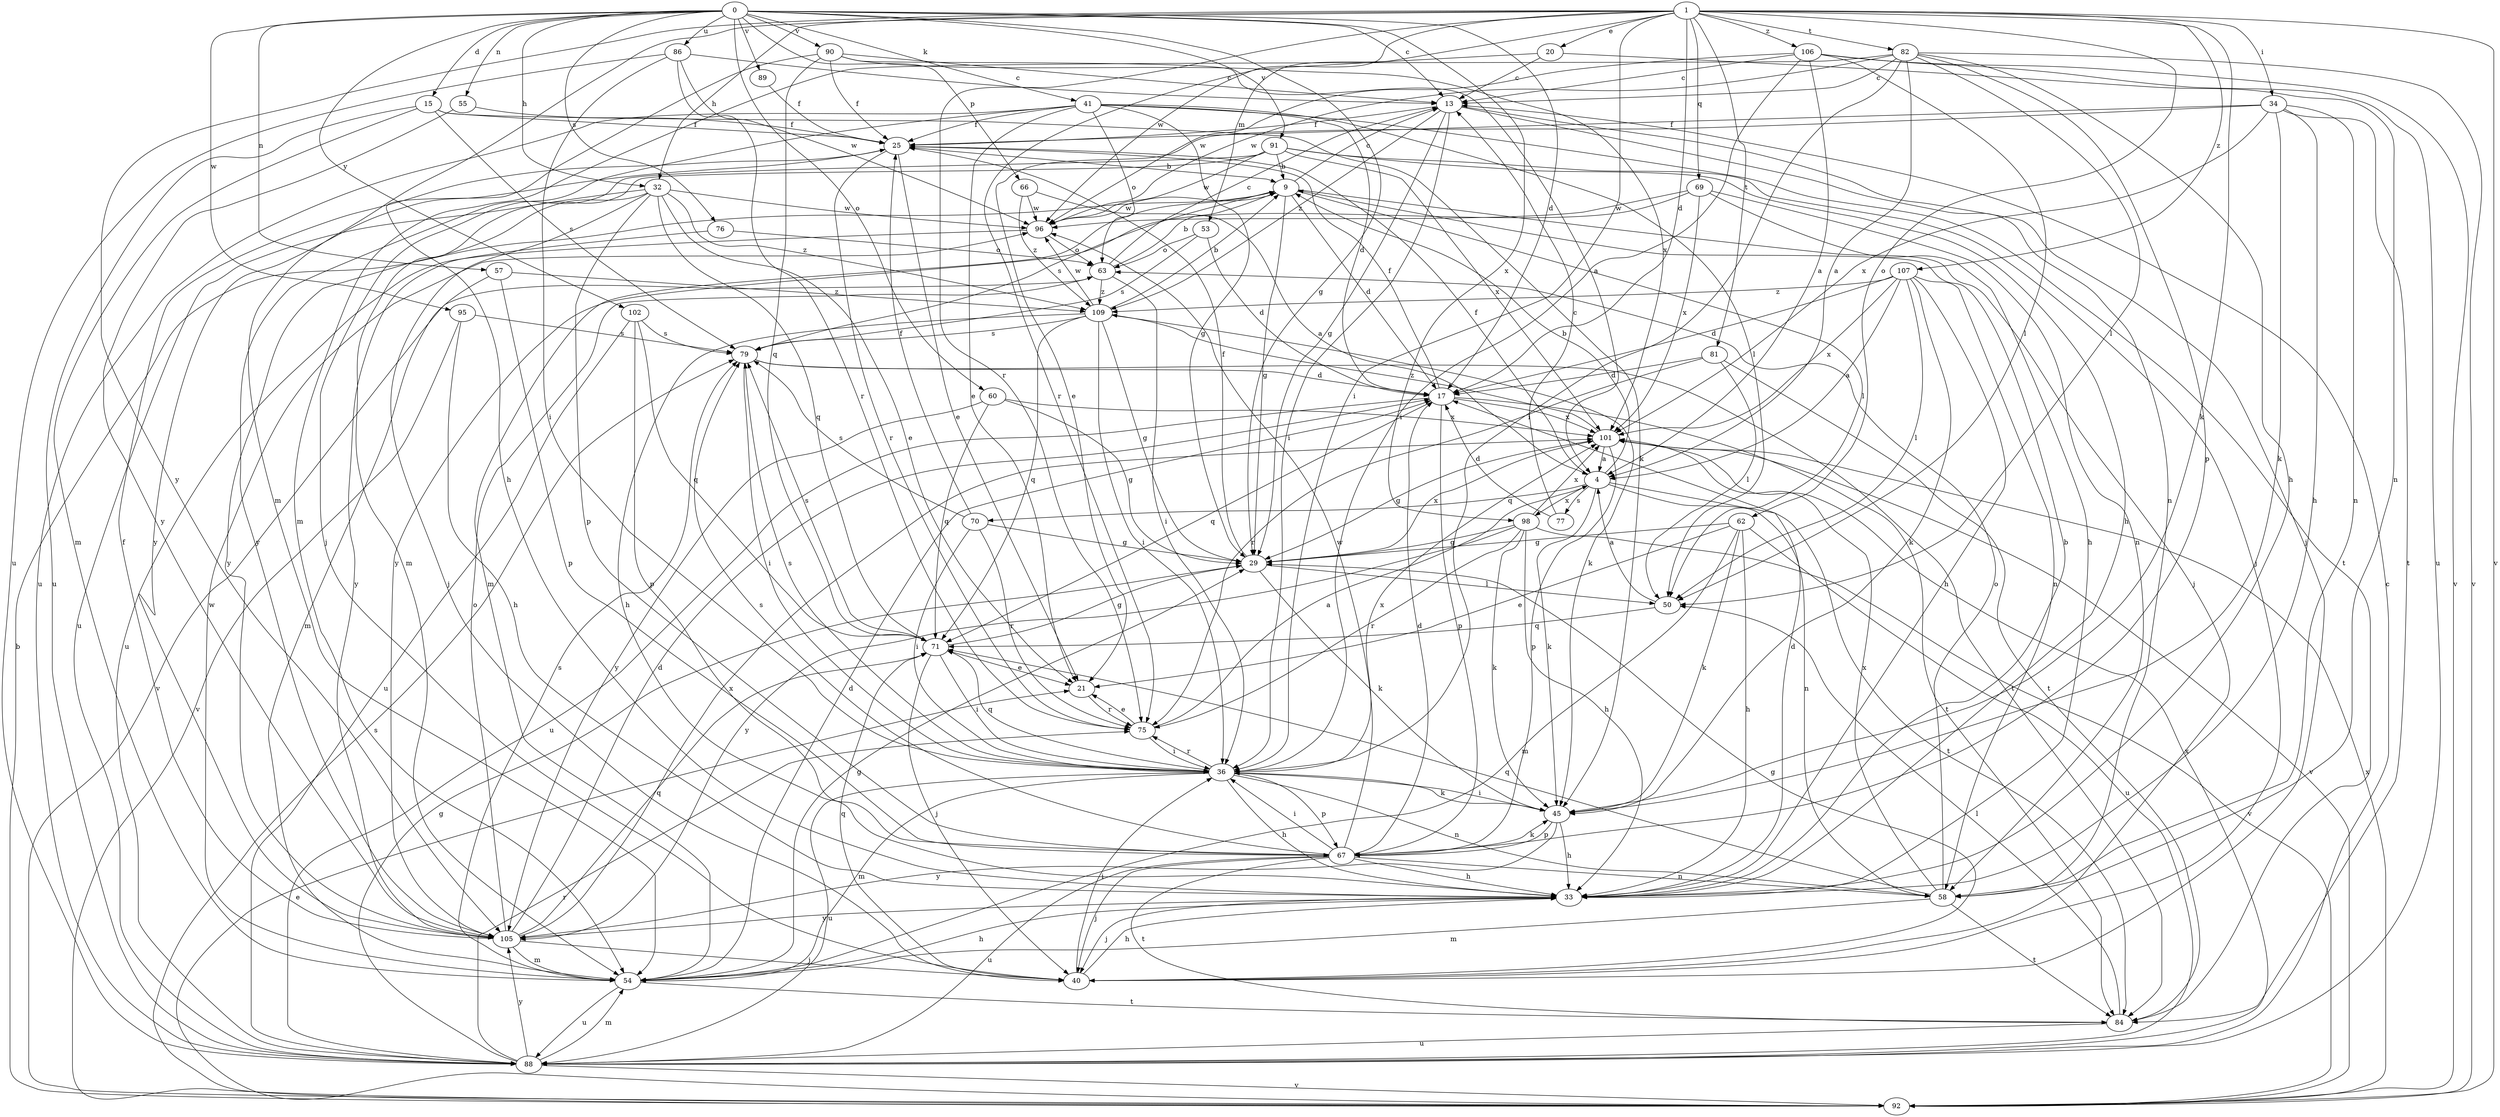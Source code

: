 strict digraph  {
0;
1;
4;
9;
13;
15;
17;
20;
21;
25;
29;
32;
33;
34;
36;
40;
41;
45;
50;
53;
54;
55;
57;
58;
60;
62;
63;
66;
67;
69;
70;
71;
75;
76;
77;
79;
81;
82;
84;
86;
88;
89;
90;
91;
92;
95;
96;
98;
101;
102;
105;
106;
107;
109;
0 -> 13  [label=c];
0 -> 15  [label=d];
0 -> 17  [label=d];
0 -> 29  [label=g];
0 -> 32  [label=h];
0 -> 41  [label=k];
0 -> 55  [label=n];
0 -> 57  [label=n];
0 -> 60  [label=o];
0 -> 66  [label=p];
0 -> 76  [label=s];
0 -> 86  [label=u];
0 -> 89  [label=v];
0 -> 90  [label=v];
0 -> 91  [label=v];
0 -> 95  [label=w];
0 -> 98  [label=x];
0 -> 102  [label=y];
1 -> 17  [label=d];
1 -> 20  [label=e];
1 -> 32  [label=h];
1 -> 34  [label=i];
1 -> 36  [label=i];
1 -> 45  [label=k];
1 -> 53  [label=m];
1 -> 54  [label=m];
1 -> 62  [label=o];
1 -> 69  [label=q];
1 -> 75  [label=r];
1 -> 81  [label=t];
1 -> 82  [label=t];
1 -> 92  [label=v];
1 -> 96  [label=w];
1 -> 105  [label=y];
1 -> 106  [label=z];
1 -> 107  [label=z];
4 -> 9  [label=b];
4 -> 25  [label=f];
4 -> 45  [label=k];
4 -> 58  [label=n];
4 -> 70  [label=q];
4 -> 77  [label=s];
4 -> 84  [label=t];
4 -> 98  [label=x];
9 -> 13  [label=c];
9 -> 17  [label=d];
9 -> 29  [label=g];
9 -> 40  [label=j];
9 -> 50  [label=l];
9 -> 54  [label=m];
9 -> 79  [label=s];
9 -> 96  [label=w];
13 -> 25  [label=f];
13 -> 29  [label=g];
13 -> 36  [label=i];
13 -> 40  [label=j];
13 -> 58  [label=n];
13 -> 109  [label=z];
15 -> 25  [label=f];
15 -> 45  [label=k];
15 -> 54  [label=m];
15 -> 79  [label=s];
15 -> 88  [label=u];
17 -> 25  [label=f];
17 -> 67  [label=p];
17 -> 71  [label=q];
17 -> 84  [label=t];
17 -> 88  [label=u];
17 -> 101  [label=x];
20 -> 13  [label=c];
20 -> 58  [label=n];
20 -> 75  [label=r];
21 -> 75  [label=r];
25 -> 9  [label=b];
25 -> 21  [label=e];
25 -> 75  [label=r];
25 -> 105  [label=y];
29 -> 25  [label=f];
29 -> 45  [label=k];
29 -> 50  [label=l];
29 -> 101  [label=x];
32 -> 21  [label=e];
32 -> 40  [label=j];
32 -> 67  [label=p];
32 -> 71  [label=q];
32 -> 88  [label=u];
32 -> 96  [label=w];
32 -> 105  [label=y];
32 -> 109  [label=z];
33 -> 9  [label=b];
33 -> 17  [label=d];
33 -> 40  [label=j];
33 -> 105  [label=y];
34 -> 21  [label=e];
34 -> 25  [label=f];
34 -> 33  [label=h];
34 -> 45  [label=k];
34 -> 58  [label=n];
34 -> 84  [label=t];
34 -> 101  [label=x];
36 -> 33  [label=h];
36 -> 45  [label=k];
36 -> 54  [label=m];
36 -> 58  [label=n];
36 -> 67  [label=p];
36 -> 71  [label=q];
36 -> 75  [label=r];
36 -> 79  [label=s];
36 -> 88  [label=u];
36 -> 101  [label=x];
40 -> 29  [label=g];
40 -> 33  [label=h];
40 -> 36  [label=i];
40 -> 71  [label=q];
41 -> 17  [label=d];
41 -> 21  [label=e];
41 -> 25  [label=f];
41 -> 29  [label=g];
41 -> 40  [label=j];
41 -> 50  [label=l];
41 -> 63  [label=o];
41 -> 84  [label=t];
41 -> 88  [label=u];
45 -> 33  [label=h];
45 -> 36  [label=i];
45 -> 67  [label=p];
45 -> 105  [label=y];
50 -> 4  [label=a];
50 -> 71  [label=q];
53 -> 17  [label=d];
53 -> 63  [label=o];
53 -> 79  [label=s];
54 -> 17  [label=d];
54 -> 29  [label=g];
54 -> 33  [label=h];
54 -> 79  [label=s];
54 -> 84  [label=t];
54 -> 88  [label=u];
54 -> 96  [label=w];
55 -> 25  [label=f];
55 -> 105  [label=y];
57 -> 54  [label=m];
57 -> 67  [label=p];
57 -> 109  [label=z];
58 -> 54  [label=m];
58 -> 63  [label=o];
58 -> 71  [label=q];
58 -> 84  [label=t];
58 -> 101  [label=x];
60 -> 29  [label=g];
60 -> 71  [label=q];
60 -> 101  [label=x];
60 -> 105  [label=y];
62 -> 21  [label=e];
62 -> 29  [label=g];
62 -> 33  [label=h];
62 -> 45  [label=k];
62 -> 54  [label=m];
62 -> 88  [label=u];
63 -> 9  [label=b];
63 -> 13  [label=c];
63 -> 36  [label=i];
63 -> 92  [label=v];
63 -> 109  [label=z];
66 -> 4  [label=a];
66 -> 96  [label=w];
66 -> 109  [label=z];
67 -> 17  [label=d];
67 -> 33  [label=h];
67 -> 36  [label=i];
67 -> 40  [label=j];
67 -> 45  [label=k];
67 -> 58  [label=n];
67 -> 79  [label=s];
67 -> 84  [label=t];
67 -> 88  [label=u];
67 -> 96  [label=w];
69 -> 33  [label=h];
69 -> 58  [label=n];
69 -> 96  [label=w];
69 -> 101  [label=x];
69 -> 105  [label=y];
70 -> 25  [label=f];
70 -> 29  [label=g];
70 -> 36  [label=i];
70 -> 75  [label=r];
70 -> 79  [label=s];
71 -> 21  [label=e];
71 -> 29  [label=g];
71 -> 36  [label=i];
71 -> 40  [label=j];
71 -> 79  [label=s];
75 -> 4  [label=a];
75 -> 21  [label=e];
75 -> 36  [label=i];
76 -> 63  [label=o];
76 -> 105  [label=y];
77 -> 13  [label=c];
77 -> 17  [label=d];
79 -> 17  [label=d];
79 -> 36  [label=i];
79 -> 84  [label=t];
81 -> 17  [label=d];
81 -> 50  [label=l];
81 -> 75  [label=r];
81 -> 84  [label=t];
82 -> 4  [label=a];
82 -> 13  [label=c];
82 -> 33  [label=h];
82 -> 36  [label=i];
82 -> 50  [label=l];
82 -> 54  [label=m];
82 -> 67  [label=p];
82 -> 92  [label=v];
82 -> 96  [label=w];
84 -> 50  [label=l];
84 -> 88  [label=u];
86 -> 13  [label=c];
86 -> 36  [label=i];
86 -> 75  [label=r];
86 -> 88  [label=u];
86 -> 96  [label=w];
88 -> 13  [label=c];
88 -> 29  [label=g];
88 -> 54  [label=m];
88 -> 75  [label=r];
88 -> 92  [label=v];
88 -> 101  [label=x];
88 -> 105  [label=y];
89 -> 25  [label=f];
90 -> 4  [label=a];
90 -> 13  [label=c];
90 -> 25  [label=f];
90 -> 33  [label=h];
90 -> 71  [label=q];
90 -> 101  [label=x];
91 -> 9  [label=b];
91 -> 33  [label=h];
91 -> 40  [label=j];
91 -> 54  [label=m];
91 -> 96  [label=w];
91 -> 101  [label=x];
91 -> 105  [label=y];
92 -> 9  [label=b];
92 -> 21  [label=e];
92 -> 79  [label=s];
92 -> 101  [label=x];
95 -> 33  [label=h];
95 -> 79  [label=s];
95 -> 92  [label=v];
96 -> 63  [label=o];
96 -> 88  [label=u];
98 -> 29  [label=g];
98 -> 33  [label=h];
98 -> 45  [label=k];
98 -> 75  [label=r];
98 -> 92  [label=v];
98 -> 101  [label=x];
98 -> 105  [label=y];
101 -> 4  [label=a];
101 -> 29  [label=g];
101 -> 67  [label=p];
101 -> 92  [label=v];
101 -> 109  [label=z];
102 -> 67  [label=p];
102 -> 71  [label=q];
102 -> 79  [label=s];
102 -> 88  [label=u];
105 -> 17  [label=d];
105 -> 25  [label=f];
105 -> 40  [label=j];
105 -> 54  [label=m];
105 -> 63  [label=o];
105 -> 71  [label=q];
105 -> 101  [label=x];
106 -> 4  [label=a];
106 -> 13  [label=c];
106 -> 36  [label=i];
106 -> 50  [label=l];
106 -> 88  [label=u];
106 -> 92  [label=v];
106 -> 96  [label=w];
107 -> 4  [label=a];
107 -> 17  [label=d];
107 -> 33  [label=h];
107 -> 45  [label=k];
107 -> 50  [label=l];
107 -> 58  [label=n];
107 -> 101  [label=x];
107 -> 109  [label=z];
109 -> 9  [label=b];
109 -> 29  [label=g];
109 -> 33  [label=h];
109 -> 36  [label=i];
109 -> 45  [label=k];
109 -> 71  [label=q];
109 -> 79  [label=s];
109 -> 96  [label=w];
}
